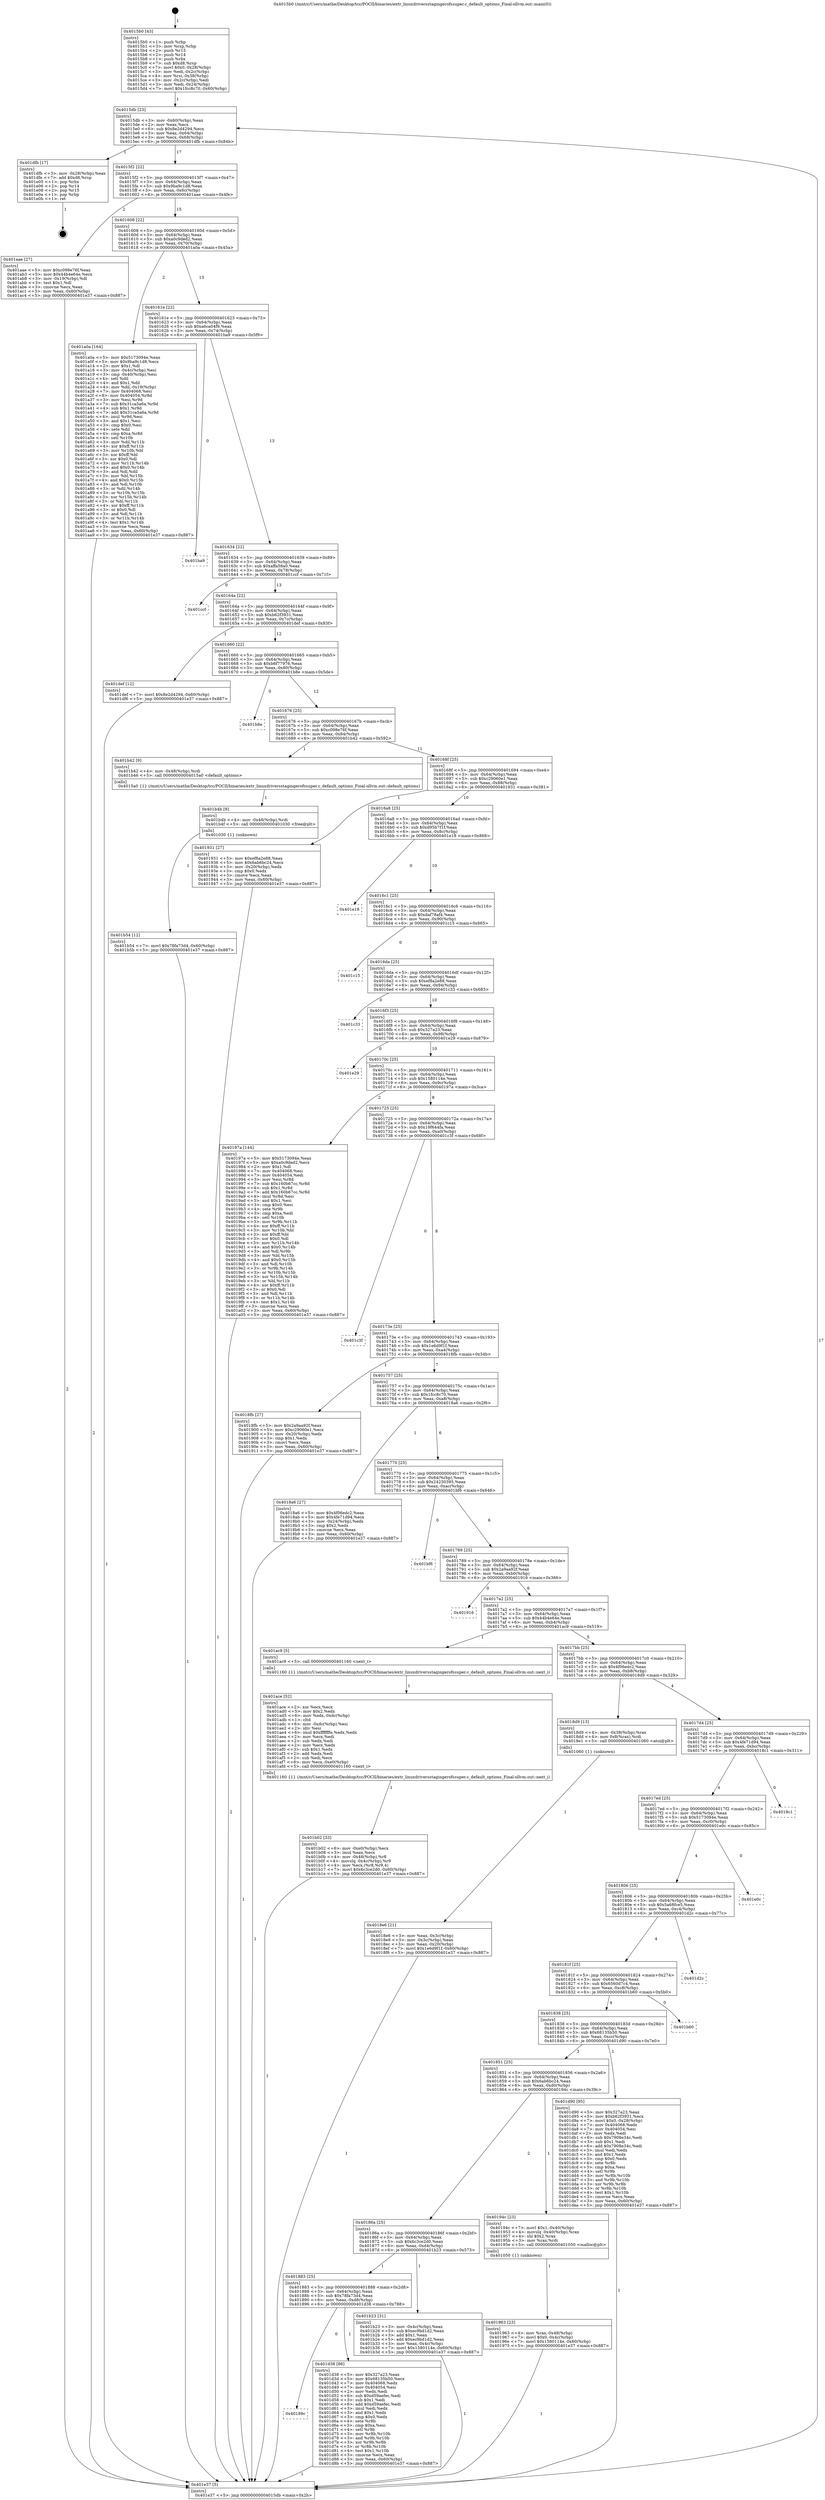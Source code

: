 digraph "0x4015b0" {
  label = "0x4015b0 (/mnt/c/Users/mathe/Desktop/tcc/POCII/binaries/extr_linuxdriversstagingerofssuper.c_default_options_Final-ollvm.out::main(0))"
  labelloc = "t"
  node[shape=record]

  Entry [label="",width=0.3,height=0.3,shape=circle,fillcolor=black,style=filled]
  "0x4015db" [label="{
     0x4015db [23]\l
     | [instrs]\l
     &nbsp;&nbsp;0x4015db \<+3\>: mov -0x60(%rbp),%eax\l
     &nbsp;&nbsp;0x4015de \<+2\>: mov %eax,%ecx\l
     &nbsp;&nbsp;0x4015e0 \<+6\>: sub $0x8e2d4294,%ecx\l
     &nbsp;&nbsp;0x4015e6 \<+3\>: mov %eax,-0x64(%rbp)\l
     &nbsp;&nbsp;0x4015e9 \<+3\>: mov %ecx,-0x68(%rbp)\l
     &nbsp;&nbsp;0x4015ec \<+6\>: je 0000000000401dfb \<main+0x84b\>\l
  }"]
  "0x401dfb" [label="{
     0x401dfb [17]\l
     | [instrs]\l
     &nbsp;&nbsp;0x401dfb \<+3\>: mov -0x28(%rbp),%eax\l
     &nbsp;&nbsp;0x401dfe \<+7\>: add $0xd8,%rsp\l
     &nbsp;&nbsp;0x401e05 \<+1\>: pop %rbx\l
     &nbsp;&nbsp;0x401e06 \<+2\>: pop %r14\l
     &nbsp;&nbsp;0x401e08 \<+2\>: pop %r15\l
     &nbsp;&nbsp;0x401e0a \<+1\>: pop %rbp\l
     &nbsp;&nbsp;0x401e0b \<+1\>: ret\l
  }"]
  "0x4015f2" [label="{
     0x4015f2 [22]\l
     | [instrs]\l
     &nbsp;&nbsp;0x4015f2 \<+5\>: jmp 00000000004015f7 \<main+0x47\>\l
     &nbsp;&nbsp;0x4015f7 \<+3\>: mov -0x64(%rbp),%eax\l
     &nbsp;&nbsp;0x4015fa \<+5\>: sub $0x9ba9c1d8,%eax\l
     &nbsp;&nbsp;0x4015ff \<+3\>: mov %eax,-0x6c(%rbp)\l
     &nbsp;&nbsp;0x401602 \<+6\>: je 0000000000401aae \<main+0x4fe\>\l
  }"]
  Exit [label="",width=0.3,height=0.3,shape=circle,fillcolor=black,style=filled,peripheries=2]
  "0x401aae" [label="{
     0x401aae [27]\l
     | [instrs]\l
     &nbsp;&nbsp;0x401aae \<+5\>: mov $0xc098e76f,%eax\l
     &nbsp;&nbsp;0x401ab3 \<+5\>: mov $0x44b4e64e,%ecx\l
     &nbsp;&nbsp;0x401ab8 \<+3\>: mov -0x19(%rbp),%dl\l
     &nbsp;&nbsp;0x401abb \<+3\>: test $0x1,%dl\l
     &nbsp;&nbsp;0x401abe \<+3\>: cmovne %ecx,%eax\l
     &nbsp;&nbsp;0x401ac1 \<+3\>: mov %eax,-0x60(%rbp)\l
     &nbsp;&nbsp;0x401ac4 \<+5\>: jmp 0000000000401e37 \<main+0x887\>\l
  }"]
  "0x401608" [label="{
     0x401608 [22]\l
     | [instrs]\l
     &nbsp;&nbsp;0x401608 \<+5\>: jmp 000000000040160d \<main+0x5d\>\l
     &nbsp;&nbsp;0x40160d \<+3\>: mov -0x64(%rbp),%eax\l
     &nbsp;&nbsp;0x401610 \<+5\>: sub $0xa0c9ded2,%eax\l
     &nbsp;&nbsp;0x401615 \<+3\>: mov %eax,-0x70(%rbp)\l
     &nbsp;&nbsp;0x401618 \<+6\>: je 0000000000401a0a \<main+0x45a\>\l
  }"]
  "0x40189c" [label="{
     0x40189c\l
  }", style=dashed]
  "0x401a0a" [label="{
     0x401a0a [164]\l
     | [instrs]\l
     &nbsp;&nbsp;0x401a0a \<+5\>: mov $0x5173094e,%eax\l
     &nbsp;&nbsp;0x401a0f \<+5\>: mov $0x9ba9c1d8,%ecx\l
     &nbsp;&nbsp;0x401a14 \<+2\>: mov $0x1,%dl\l
     &nbsp;&nbsp;0x401a16 \<+3\>: mov -0x4c(%rbp),%esi\l
     &nbsp;&nbsp;0x401a19 \<+3\>: cmp -0x40(%rbp),%esi\l
     &nbsp;&nbsp;0x401a1c \<+4\>: setl %dil\l
     &nbsp;&nbsp;0x401a20 \<+4\>: and $0x1,%dil\l
     &nbsp;&nbsp;0x401a24 \<+4\>: mov %dil,-0x19(%rbp)\l
     &nbsp;&nbsp;0x401a28 \<+7\>: mov 0x404068,%esi\l
     &nbsp;&nbsp;0x401a2f \<+8\>: mov 0x404054,%r8d\l
     &nbsp;&nbsp;0x401a37 \<+3\>: mov %esi,%r9d\l
     &nbsp;&nbsp;0x401a3a \<+7\>: sub $0x31ca5a6a,%r9d\l
     &nbsp;&nbsp;0x401a41 \<+4\>: sub $0x1,%r9d\l
     &nbsp;&nbsp;0x401a45 \<+7\>: add $0x31ca5a6a,%r9d\l
     &nbsp;&nbsp;0x401a4c \<+4\>: imul %r9d,%esi\l
     &nbsp;&nbsp;0x401a50 \<+3\>: and $0x1,%esi\l
     &nbsp;&nbsp;0x401a53 \<+3\>: cmp $0x0,%esi\l
     &nbsp;&nbsp;0x401a56 \<+4\>: sete %dil\l
     &nbsp;&nbsp;0x401a5a \<+4\>: cmp $0xa,%r8d\l
     &nbsp;&nbsp;0x401a5e \<+4\>: setl %r10b\l
     &nbsp;&nbsp;0x401a62 \<+3\>: mov %dil,%r11b\l
     &nbsp;&nbsp;0x401a65 \<+4\>: xor $0xff,%r11b\l
     &nbsp;&nbsp;0x401a69 \<+3\>: mov %r10b,%bl\l
     &nbsp;&nbsp;0x401a6c \<+3\>: xor $0xff,%bl\l
     &nbsp;&nbsp;0x401a6f \<+3\>: xor $0x0,%dl\l
     &nbsp;&nbsp;0x401a72 \<+3\>: mov %r11b,%r14b\l
     &nbsp;&nbsp;0x401a75 \<+4\>: and $0x0,%r14b\l
     &nbsp;&nbsp;0x401a79 \<+3\>: and %dl,%dil\l
     &nbsp;&nbsp;0x401a7c \<+3\>: mov %bl,%r15b\l
     &nbsp;&nbsp;0x401a7f \<+4\>: and $0x0,%r15b\l
     &nbsp;&nbsp;0x401a83 \<+3\>: and %dl,%r10b\l
     &nbsp;&nbsp;0x401a86 \<+3\>: or %dil,%r14b\l
     &nbsp;&nbsp;0x401a89 \<+3\>: or %r10b,%r15b\l
     &nbsp;&nbsp;0x401a8c \<+3\>: xor %r15b,%r14b\l
     &nbsp;&nbsp;0x401a8f \<+3\>: or %bl,%r11b\l
     &nbsp;&nbsp;0x401a92 \<+4\>: xor $0xff,%r11b\l
     &nbsp;&nbsp;0x401a96 \<+3\>: or $0x0,%dl\l
     &nbsp;&nbsp;0x401a99 \<+3\>: and %dl,%r11b\l
     &nbsp;&nbsp;0x401a9c \<+3\>: or %r11b,%r14b\l
     &nbsp;&nbsp;0x401a9f \<+4\>: test $0x1,%r14b\l
     &nbsp;&nbsp;0x401aa3 \<+3\>: cmovne %ecx,%eax\l
     &nbsp;&nbsp;0x401aa6 \<+3\>: mov %eax,-0x60(%rbp)\l
     &nbsp;&nbsp;0x401aa9 \<+5\>: jmp 0000000000401e37 \<main+0x887\>\l
  }"]
  "0x40161e" [label="{
     0x40161e [22]\l
     | [instrs]\l
     &nbsp;&nbsp;0x40161e \<+5\>: jmp 0000000000401623 \<main+0x73\>\l
     &nbsp;&nbsp;0x401623 \<+3\>: mov -0x64(%rbp),%eax\l
     &nbsp;&nbsp;0x401626 \<+5\>: sub $0xa6ca04f9,%eax\l
     &nbsp;&nbsp;0x40162b \<+3\>: mov %eax,-0x74(%rbp)\l
     &nbsp;&nbsp;0x40162e \<+6\>: je 0000000000401ba9 \<main+0x5f9\>\l
  }"]
  "0x401d38" [label="{
     0x401d38 [88]\l
     | [instrs]\l
     &nbsp;&nbsp;0x401d38 \<+5\>: mov $0x327a23,%eax\l
     &nbsp;&nbsp;0x401d3d \<+5\>: mov $0x68135b50,%ecx\l
     &nbsp;&nbsp;0x401d42 \<+7\>: mov 0x404068,%edx\l
     &nbsp;&nbsp;0x401d49 \<+7\>: mov 0x404054,%esi\l
     &nbsp;&nbsp;0x401d50 \<+2\>: mov %edx,%edi\l
     &nbsp;&nbsp;0x401d52 \<+6\>: sub $0xd59aefec,%edi\l
     &nbsp;&nbsp;0x401d58 \<+3\>: sub $0x1,%edi\l
     &nbsp;&nbsp;0x401d5b \<+6\>: add $0xd59aefec,%edi\l
     &nbsp;&nbsp;0x401d61 \<+3\>: imul %edi,%edx\l
     &nbsp;&nbsp;0x401d64 \<+3\>: and $0x1,%edx\l
     &nbsp;&nbsp;0x401d67 \<+3\>: cmp $0x0,%edx\l
     &nbsp;&nbsp;0x401d6a \<+4\>: sete %r8b\l
     &nbsp;&nbsp;0x401d6e \<+3\>: cmp $0xa,%esi\l
     &nbsp;&nbsp;0x401d71 \<+4\>: setl %r9b\l
     &nbsp;&nbsp;0x401d75 \<+3\>: mov %r8b,%r10b\l
     &nbsp;&nbsp;0x401d78 \<+3\>: and %r9b,%r10b\l
     &nbsp;&nbsp;0x401d7b \<+3\>: xor %r9b,%r8b\l
     &nbsp;&nbsp;0x401d7e \<+3\>: or %r8b,%r10b\l
     &nbsp;&nbsp;0x401d81 \<+4\>: test $0x1,%r10b\l
     &nbsp;&nbsp;0x401d85 \<+3\>: cmovne %ecx,%eax\l
     &nbsp;&nbsp;0x401d88 \<+3\>: mov %eax,-0x60(%rbp)\l
     &nbsp;&nbsp;0x401d8b \<+5\>: jmp 0000000000401e37 \<main+0x887\>\l
  }"]
  "0x401ba9" [label="{
     0x401ba9\l
  }", style=dashed]
  "0x401634" [label="{
     0x401634 [22]\l
     | [instrs]\l
     &nbsp;&nbsp;0x401634 \<+5\>: jmp 0000000000401639 \<main+0x89\>\l
     &nbsp;&nbsp;0x401639 \<+3\>: mov -0x64(%rbp),%eax\l
     &nbsp;&nbsp;0x40163c \<+5\>: sub $0xaffa58a0,%eax\l
     &nbsp;&nbsp;0x401641 \<+3\>: mov %eax,-0x78(%rbp)\l
     &nbsp;&nbsp;0x401644 \<+6\>: je 0000000000401ccf \<main+0x71f\>\l
  }"]
  "0x401b54" [label="{
     0x401b54 [12]\l
     | [instrs]\l
     &nbsp;&nbsp;0x401b54 \<+7\>: movl $0x78fa73d4,-0x60(%rbp)\l
     &nbsp;&nbsp;0x401b5b \<+5\>: jmp 0000000000401e37 \<main+0x887\>\l
  }"]
  "0x401ccf" [label="{
     0x401ccf\l
  }", style=dashed]
  "0x40164a" [label="{
     0x40164a [22]\l
     | [instrs]\l
     &nbsp;&nbsp;0x40164a \<+5\>: jmp 000000000040164f \<main+0x9f\>\l
     &nbsp;&nbsp;0x40164f \<+3\>: mov -0x64(%rbp),%eax\l
     &nbsp;&nbsp;0x401652 \<+5\>: sub $0xb62f3931,%eax\l
     &nbsp;&nbsp;0x401657 \<+3\>: mov %eax,-0x7c(%rbp)\l
     &nbsp;&nbsp;0x40165a \<+6\>: je 0000000000401def \<main+0x83f\>\l
  }"]
  "0x401b4b" [label="{
     0x401b4b [9]\l
     | [instrs]\l
     &nbsp;&nbsp;0x401b4b \<+4\>: mov -0x48(%rbp),%rdi\l
     &nbsp;&nbsp;0x401b4f \<+5\>: call 0000000000401030 \<free@plt\>\l
     | [calls]\l
     &nbsp;&nbsp;0x401030 \{1\} (unknown)\l
  }"]
  "0x401def" [label="{
     0x401def [12]\l
     | [instrs]\l
     &nbsp;&nbsp;0x401def \<+7\>: movl $0x8e2d4294,-0x60(%rbp)\l
     &nbsp;&nbsp;0x401df6 \<+5\>: jmp 0000000000401e37 \<main+0x887\>\l
  }"]
  "0x401660" [label="{
     0x401660 [22]\l
     | [instrs]\l
     &nbsp;&nbsp;0x401660 \<+5\>: jmp 0000000000401665 \<main+0xb5\>\l
     &nbsp;&nbsp;0x401665 \<+3\>: mov -0x64(%rbp),%eax\l
     &nbsp;&nbsp;0x401668 \<+5\>: sub $0xb6f77976,%eax\l
     &nbsp;&nbsp;0x40166d \<+3\>: mov %eax,-0x80(%rbp)\l
     &nbsp;&nbsp;0x401670 \<+6\>: je 0000000000401b8e \<main+0x5de\>\l
  }"]
  "0x401883" [label="{
     0x401883 [25]\l
     | [instrs]\l
     &nbsp;&nbsp;0x401883 \<+5\>: jmp 0000000000401888 \<main+0x2d8\>\l
     &nbsp;&nbsp;0x401888 \<+3\>: mov -0x64(%rbp),%eax\l
     &nbsp;&nbsp;0x40188b \<+5\>: sub $0x78fa73d4,%eax\l
     &nbsp;&nbsp;0x401890 \<+6\>: mov %eax,-0xd8(%rbp)\l
     &nbsp;&nbsp;0x401896 \<+6\>: je 0000000000401d38 \<main+0x788\>\l
  }"]
  "0x401b8e" [label="{
     0x401b8e\l
  }", style=dashed]
  "0x401676" [label="{
     0x401676 [25]\l
     | [instrs]\l
     &nbsp;&nbsp;0x401676 \<+5\>: jmp 000000000040167b \<main+0xcb\>\l
     &nbsp;&nbsp;0x40167b \<+3\>: mov -0x64(%rbp),%eax\l
     &nbsp;&nbsp;0x40167e \<+5\>: sub $0xc098e76f,%eax\l
     &nbsp;&nbsp;0x401683 \<+6\>: mov %eax,-0x84(%rbp)\l
     &nbsp;&nbsp;0x401689 \<+6\>: je 0000000000401b42 \<main+0x592\>\l
  }"]
  "0x401b23" [label="{
     0x401b23 [31]\l
     | [instrs]\l
     &nbsp;&nbsp;0x401b23 \<+3\>: mov -0x4c(%rbp),%eax\l
     &nbsp;&nbsp;0x401b26 \<+5\>: sub $0xec9bd1d2,%eax\l
     &nbsp;&nbsp;0x401b2b \<+3\>: add $0x1,%eax\l
     &nbsp;&nbsp;0x401b2e \<+5\>: add $0xec9bd1d2,%eax\l
     &nbsp;&nbsp;0x401b33 \<+3\>: mov %eax,-0x4c(%rbp)\l
     &nbsp;&nbsp;0x401b36 \<+7\>: movl $0x1580114e,-0x60(%rbp)\l
     &nbsp;&nbsp;0x401b3d \<+5\>: jmp 0000000000401e37 \<main+0x887\>\l
  }"]
  "0x401b42" [label="{
     0x401b42 [9]\l
     | [instrs]\l
     &nbsp;&nbsp;0x401b42 \<+4\>: mov -0x48(%rbp),%rdi\l
     &nbsp;&nbsp;0x401b46 \<+5\>: call 00000000004015a0 \<default_options\>\l
     | [calls]\l
     &nbsp;&nbsp;0x4015a0 \{1\} (/mnt/c/Users/mathe/Desktop/tcc/POCII/binaries/extr_linuxdriversstagingerofssuper.c_default_options_Final-ollvm.out::default_options)\l
  }"]
  "0x40168f" [label="{
     0x40168f [25]\l
     | [instrs]\l
     &nbsp;&nbsp;0x40168f \<+5\>: jmp 0000000000401694 \<main+0xe4\>\l
     &nbsp;&nbsp;0x401694 \<+3\>: mov -0x64(%rbp),%eax\l
     &nbsp;&nbsp;0x401697 \<+5\>: sub $0xc29060e1,%eax\l
     &nbsp;&nbsp;0x40169c \<+6\>: mov %eax,-0x88(%rbp)\l
     &nbsp;&nbsp;0x4016a2 \<+6\>: je 0000000000401931 \<main+0x381\>\l
  }"]
  "0x401b02" [label="{
     0x401b02 [33]\l
     | [instrs]\l
     &nbsp;&nbsp;0x401b02 \<+6\>: mov -0xe0(%rbp),%ecx\l
     &nbsp;&nbsp;0x401b08 \<+3\>: imul %eax,%ecx\l
     &nbsp;&nbsp;0x401b0b \<+4\>: mov -0x48(%rbp),%r8\l
     &nbsp;&nbsp;0x401b0f \<+4\>: movslq -0x4c(%rbp),%r9\l
     &nbsp;&nbsp;0x401b13 \<+4\>: mov %ecx,(%r8,%r9,4)\l
     &nbsp;&nbsp;0x401b17 \<+7\>: movl $0x6c3ce2d0,-0x60(%rbp)\l
     &nbsp;&nbsp;0x401b1e \<+5\>: jmp 0000000000401e37 \<main+0x887\>\l
  }"]
  "0x401931" [label="{
     0x401931 [27]\l
     | [instrs]\l
     &nbsp;&nbsp;0x401931 \<+5\>: mov $0xef8a2e88,%eax\l
     &nbsp;&nbsp;0x401936 \<+5\>: mov $0x6ab6bc24,%ecx\l
     &nbsp;&nbsp;0x40193b \<+3\>: mov -0x20(%rbp),%edx\l
     &nbsp;&nbsp;0x40193e \<+3\>: cmp $0x0,%edx\l
     &nbsp;&nbsp;0x401941 \<+3\>: cmove %ecx,%eax\l
     &nbsp;&nbsp;0x401944 \<+3\>: mov %eax,-0x60(%rbp)\l
     &nbsp;&nbsp;0x401947 \<+5\>: jmp 0000000000401e37 \<main+0x887\>\l
  }"]
  "0x4016a8" [label="{
     0x4016a8 [25]\l
     | [instrs]\l
     &nbsp;&nbsp;0x4016a8 \<+5\>: jmp 00000000004016ad \<main+0xfd\>\l
     &nbsp;&nbsp;0x4016ad \<+3\>: mov -0x64(%rbp),%eax\l
     &nbsp;&nbsp;0x4016b0 \<+5\>: sub $0xd95b7f1f,%eax\l
     &nbsp;&nbsp;0x4016b5 \<+6\>: mov %eax,-0x8c(%rbp)\l
     &nbsp;&nbsp;0x4016bb \<+6\>: je 0000000000401e18 \<main+0x868\>\l
  }"]
  "0x401ace" [label="{
     0x401ace [52]\l
     | [instrs]\l
     &nbsp;&nbsp;0x401ace \<+2\>: xor %ecx,%ecx\l
     &nbsp;&nbsp;0x401ad0 \<+5\>: mov $0x2,%edx\l
     &nbsp;&nbsp;0x401ad5 \<+6\>: mov %edx,-0xdc(%rbp)\l
     &nbsp;&nbsp;0x401adb \<+1\>: cltd\l
     &nbsp;&nbsp;0x401adc \<+6\>: mov -0xdc(%rbp),%esi\l
     &nbsp;&nbsp;0x401ae2 \<+2\>: idiv %esi\l
     &nbsp;&nbsp;0x401ae4 \<+6\>: imul $0xfffffffe,%edx,%edx\l
     &nbsp;&nbsp;0x401aea \<+2\>: mov %ecx,%edi\l
     &nbsp;&nbsp;0x401aec \<+2\>: sub %edx,%edi\l
     &nbsp;&nbsp;0x401aee \<+2\>: mov %ecx,%edx\l
     &nbsp;&nbsp;0x401af0 \<+3\>: sub $0x1,%edx\l
     &nbsp;&nbsp;0x401af3 \<+2\>: add %edx,%edi\l
     &nbsp;&nbsp;0x401af5 \<+2\>: sub %edi,%ecx\l
     &nbsp;&nbsp;0x401af7 \<+6\>: mov %ecx,-0xe0(%rbp)\l
     &nbsp;&nbsp;0x401afd \<+5\>: call 0000000000401160 \<next_i\>\l
     | [calls]\l
     &nbsp;&nbsp;0x401160 \{1\} (/mnt/c/Users/mathe/Desktop/tcc/POCII/binaries/extr_linuxdriversstagingerofssuper.c_default_options_Final-ollvm.out::next_i)\l
  }"]
  "0x401e18" [label="{
     0x401e18\l
  }", style=dashed]
  "0x4016c1" [label="{
     0x4016c1 [25]\l
     | [instrs]\l
     &nbsp;&nbsp;0x4016c1 \<+5\>: jmp 00000000004016c6 \<main+0x116\>\l
     &nbsp;&nbsp;0x4016c6 \<+3\>: mov -0x64(%rbp),%eax\l
     &nbsp;&nbsp;0x4016c9 \<+5\>: sub $0xdaf78af4,%eax\l
     &nbsp;&nbsp;0x4016ce \<+6\>: mov %eax,-0x90(%rbp)\l
     &nbsp;&nbsp;0x4016d4 \<+6\>: je 0000000000401c15 \<main+0x665\>\l
  }"]
  "0x401963" [label="{
     0x401963 [23]\l
     | [instrs]\l
     &nbsp;&nbsp;0x401963 \<+4\>: mov %rax,-0x48(%rbp)\l
     &nbsp;&nbsp;0x401967 \<+7\>: movl $0x0,-0x4c(%rbp)\l
     &nbsp;&nbsp;0x40196e \<+7\>: movl $0x1580114e,-0x60(%rbp)\l
     &nbsp;&nbsp;0x401975 \<+5\>: jmp 0000000000401e37 \<main+0x887\>\l
  }"]
  "0x401c15" [label="{
     0x401c15\l
  }", style=dashed]
  "0x4016da" [label="{
     0x4016da [25]\l
     | [instrs]\l
     &nbsp;&nbsp;0x4016da \<+5\>: jmp 00000000004016df \<main+0x12f\>\l
     &nbsp;&nbsp;0x4016df \<+3\>: mov -0x64(%rbp),%eax\l
     &nbsp;&nbsp;0x4016e2 \<+5\>: sub $0xef8a2e88,%eax\l
     &nbsp;&nbsp;0x4016e7 \<+6\>: mov %eax,-0x94(%rbp)\l
     &nbsp;&nbsp;0x4016ed \<+6\>: je 0000000000401c33 \<main+0x683\>\l
  }"]
  "0x40186a" [label="{
     0x40186a [25]\l
     | [instrs]\l
     &nbsp;&nbsp;0x40186a \<+5\>: jmp 000000000040186f \<main+0x2bf\>\l
     &nbsp;&nbsp;0x40186f \<+3\>: mov -0x64(%rbp),%eax\l
     &nbsp;&nbsp;0x401872 \<+5\>: sub $0x6c3ce2d0,%eax\l
     &nbsp;&nbsp;0x401877 \<+6\>: mov %eax,-0xd4(%rbp)\l
     &nbsp;&nbsp;0x40187d \<+6\>: je 0000000000401b23 \<main+0x573\>\l
  }"]
  "0x401c33" [label="{
     0x401c33\l
  }", style=dashed]
  "0x4016f3" [label="{
     0x4016f3 [25]\l
     | [instrs]\l
     &nbsp;&nbsp;0x4016f3 \<+5\>: jmp 00000000004016f8 \<main+0x148\>\l
     &nbsp;&nbsp;0x4016f8 \<+3\>: mov -0x64(%rbp),%eax\l
     &nbsp;&nbsp;0x4016fb \<+5\>: sub $0x327a23,%eax\l
     &nbsp;&nbsp;0x401700 \<+6\>: mov %eax,-0x98(%rbp)\l
     &nbsp;&nbsp;0x401706 \<+6\>: je 0000000000401e29 \<main+0x879\>\l
  }"]
  "0x40194c" [label="{
     0x40194c [23]\l
     | [instrs]\l
     &nbsp;&nbsp;0x40194c \<+7\>: movl $0x1,-0x40(%rbp)\l
     &nbsp;&nbsp;0x401953 \<+4\>: movslq -0x40(%rbp),%rax\l
     &nbsp;&nbsp;0x401957 \<+4\>: shl $0x2,%rax\l
     &nbsp;&nbsp;0x40195b \<+3\>: mov %rax,%rdi\l
     &nbsp;&nbsp;0x40195e \<+5\>: call 0000000000401050 \<malloc@plt\>\l
     | [calls]\l
     &nbsp;&nbsp;0x401050 \{1\} (unknown)\l
  }"]
  "0x401e29" [label="{
     0x401e29\l
  }", style=dashed]
  "0x40170c" [label="{
     0x40170c [25]\l
     | [instrs]\l
     &nbsp;&nbsp;0x40170c \<+5\>: jmp 0000000000401711 \<main+0x161\>\l
     &nbsp;&nbsp;0x401711 \<+3\>: mov -0x64(%rbp),%eax\l
     &nbsp;&nbsp;0x401714 \<+5\>: sub $0x1580114e,%eax\l
     &nbsp;&nbsp;0x401719 \<+6\>: mov %eax,-0x9c(%rbp)\l
     &nbsp;&nbsp;0x40171f \<+6\>: je 000000000040197a \<main+0x3ca\>\l
  }"]
  "0x401851" [label="{
     0x401851 [25]\l
     | [instrs]\l
     &nbsp;&nbsp;0x401851 \<+5\>: jmp 0000000000401856 \<main+0x2a6\>\l
     &nbsp;&nbsp;0x401856 \<+3\>: mov -0x64(%rbp),%eax\l
     &nbsp;&nbsp;0x401859 \<+5\>: sub $0x6ab6bc24,%eax\l
     &nbsp;&nbsp;0x40185e \<+6\>: mov %eax,-0xd0(%rbp)\l
     &nbsp;&nbsp;0x401864 \<+6\>: je 000000000040194c \<main+0x39c\>\l
  }"]
  "0x40197a" [label="{
     0x40197a [144]\l
     | [instrs]\l
     &nbsp;&nbsp;0x40197a \<+5\>: mov $0x5173094e,%eax\l
     &nbsp;&nbsp;0x40197f \<+5\>: mov $0xa0c9ded2,%ecx\l
     &nbsp;&nbsp;0x401984 \<+2\>: mov $0x1,%dl\l
     &nbsp;&nbsp;0x401986 \<+7\>: mov 0x404068,%esi\l
     &nbsp;&nbsp;0x40198d \<+7\>: mov 0x404054,%edi\l
     &nbsp;&nbsp;0x401994 \<+3\>: mov %esi,%r8d\l
     &nbsp;&nbsp;0x401997 \<+7\>: sub $0x160b67cc,%r8d\l
     &nbsp;&nbsp;0x40199e \<+4\>: sub $0x1,%r8d\l
     &nbsp;&nbsp;0x4019a2 \<+7\>: add $0x160b67cc,%r8d\l
     &nbsp;&nbsp;0x4019a9 \<+4\>: imul %r8d,%esi\l
     &nbsp;&nbsp;0x4019ad \<+3\>: and $0x1,%esi\l
     &nbsp;&nbsp;0x4019b0 \<+3\>: cmp $0x0,%esi\l
     &nbsp;&nbsp;0x4019b3 \<+4\>: sete %r9b\l
     &nbsp;&nbsp;0x4019b7 \<+3\>: cmp $0xa,%edi\l
     &nbsp;&nbsp;0x4019ba \<+4\>: setl %r10b\l
     &nbsp;&nbsp;0x4019be \<+3\>: mov %r9b,%r11b\l
     &nbsp;&nbsp;0x4019c1 \<+4\>: xor $0xff,%r11b\l
     &nbsp;&nbsp;0x4019c5 \<+3\>: mov %r10b,%bl\l
     &nbsp;&nbsp;0x4019c8 \<+3\>: xor $0xff,%bl\l
     &nbsp;&nbsp;0x4019cb \<+3\>: xor $0x0,%dl\l
     &nbsp;&nbsp;0x4019ce \<+3\>: mov %r11b,%r14b\l
     &nbsp;&nbsp;0x4019d1 \<+4\>: and $0x0,%r14b\l
     &nbsp;&nbsp;0x4019d5 \<+3\>: and %dl,%r9b\l
     &nbsp;&nbsp;0x4019d8 \<+3\>: mov %bl,%r15b\l
     &nbsp;&nbsp;0x4019db \<+4\>: and $0x0,%r15b\l
     &nbsp;&nbsp;0x4019df \<+3\>: and %dl,%r10b\l
     &nbsp;&nbsp;0x4019e2 \<+3\>: or %r9b,%r14b\l
     &nbsp;&nbsp;0x4019e5 \<+3\>: or %r10b,%r15b\l
     &nbsp;&nbsp;0x4019e8 \<+3\>: xor %r15b,%r14b\l
     &nbsp;&nbsp;0x4019eb \<+3\>: or %bl,%r11b\l
     &nbsp;&nbsp;0x4019ee \<+4\>: xor $0xff,%r11b\l
     &nbsp;&nbsp;0x4019f2 \<+3\>: or $0x0,%dl\l
     &nbsp;&nbsp;0x4019f5 \<+3\>: and %dl,%r11b\l
     &nbsp;&nbsp;0x4019f8 \<+3\>: or %r11b,%r14b\l
     &nbsp;&nbsp;0x4019fb \<+4\>: test $0x1,%r14b\l
     &nbsp;&nbsp;0x4019ff \<+3\>: cmovne %ecx,%eax\l
     &nbsp;&nbsp;0x401a02 \<+3\>: mov %eax,-0x60(%rbp)\l
     &nbsp;&nbsp;0x401a05 \<+5\>: jmp 0000000000401e37 \<main+0x887\>\l
  }"]
  "0x401725" [label="{
     0x401725 [25]\l
     | [instrs]\l
     &nbsp;&nbsp;0x401725 \<+5\>: jmp 000000000040172a \<main+0x17a\>\l
     &nbsp;&nbsp;0x40172a \<+3\>: mov -0x64(%rbp),%eax\l
     &nbsp;&nbsp;0x40172d \<+5\>: sub $0x19f644fa,%eax\l
     &nbsp;&nbsp;0x401732 \<+6\>: mov %eax,-0xa0(%rbp)\l
     &nbsp;&nbsp;0x401738 \<+6\>: je 0000000000401c3f \<main+0x68f\>\l
  }"]
  "0x401d90" [label="{
     0x401d90 [95]\l
     | [instrs]\l
     &nbsp;&nbsp;0x401d90 \<+5\>: mov $0x327a23,%eax\l
     &nbsp;&nbsp;0x401d95 \<+5\>: mov $0xb62f3931,%ecx\l
     &nbsp;&nbsp;0x401d9a \<+7\>: movl $0x0,-0x28(%rbp)\l
     &nbsp;&nbsp;0x401da1 \<+7\>: mov 0x404068,%edx\l
     &nbsp;&nbsp;0x401da8 \<+7\>: mov 0x404054,%esi\l
     &nbsp;&nbsp;0x401daf \<+2\>: mov %edx,%edi\l
     &nbsp;&nbsp;0x401db1 \<+6\>: sub $0x7908e34c,%edi\l
     &nbsp;&nbsp;0x401db7 \<+3\>: sub $0x1,%edi\l
     &nbsp;&nbsp;0x401dba \<+6\>: add $0x7908e34c,%edi\l
     &nbsp;&nbsp;0x401dc0 \<+3\>: imul %edi,%edx\l
     &nbsp;&nbsp;0x401dc3 \<+3\>: and $0x1,%edx\l
     &nbsp;&nbsp;0x401dc6 \<+3\>: cmp $0x0,%edx\l
     &nbsp;&nbsp;0x401dc9 \<+4\>: sete %r8b\l
     &nbsp;&nbsp;0x401dcd \<+3\>: cmp $0xa,%esi\l
     &nbsp;&nbsp;0x401dd0 \<+4\>: setl %r9b\l
     &nbsp;&nbsp;0x401dd4 \<+3\>: mov %r8b,%r10b\l
     &nbsp;&nbsp;0x401dd7 \<+3\>: and %r9b,%r10b\l
     &nbsp;&nbsp;0x401dda \<+3\>: xor %r9b,%r8b\l
     &nbsp;&nbsp;0x401ddd \<+3\>: or %r8b,%r10b\l
     &nbsp;&nbsp;0x401de0 \<+4\>: test $0x1,%r10b\l
     &nbsp;&nbsp;0x401de4 \<+3\>: cmovne %ecx,%eax\l
     &nbsp;&nbsp;0x401de7 \<+3\>: mov %eax,-0x60(%rbp)\l
     &nbsp;&nbsp;0x401dea \<+5\>: jmp 0000000000401e37 \<main+0x887\>\l
  }"]
  "0x401c3f" [label="{
     0x401c3f\l
  }", style=dashed]
  "0x40173e" [label="{
     0x40173e [25]\l
     | [instrs]\l
     &nbsp;&nbsp;0x40173e \<+5\>: jmp 0000000000401743 \<main+0x193\>\l
     &nbsp;&nbsp;0x401743 \<+3\>: mov -0x64(%rbp),%eax\l
     &nbsp;&nbsp;0x401746 \<+5\>: sub $0x1e6d9f1f,%eax\l
     &nbsp;&nbsp;0x40174b \<+6\>: mov %eax,-0xa4(%rbp)\l
     &nbsp;&nbsp;0x401751 \<+6\>: je 00000000004018fb \<main+0x34b\>\l
  }"]
  "0x401838" [label="{
     0x401838 [25]\l
     | [instrs]\l
     &nbsp;&nbsp;0x401838 \<+5\>: jmp 000000000040183d \<main+0x28d\>\l
     &nbsp;&nbsp;0x40183d \<+3\>: mov -0x64(%rbp),%eax\l
     &nbsp;&nbsp;0x401840 \<+5\>: sub $0x68135b50,%eax\l
     &nbsp;&nbsp;0x401845 \<+6\>: mov %eax,-0xcc(%rbp)\l
     &nbsp;&nbsp;0x40184b \<+6\>: je 0000000000401d90 \<main+0x7e0\>\l
  }"]
  "0x4018fb" [label="{
     0x4018fb [27]\l
     | [instrs]\l
     &nbsp;&nbsp;0x4018fb \<+5\>: mov $0x2a9aa92f,%eax\l
     &nbsp;&nbsp;0x401900 \<+5\>: mov $0xc29060e1,%ecx\l
     &nbsp;&nbsp;0x401905 \<+3\>: mov -0x20(%rbp),%edx\l
     &nbsp;&nbsp;0x401908 \<+3\>: cmp $0x1,%edx\l
     &nbsp;&nbsp;0x40190b \<+3\>: cmovl %ecx,%eax\l
     &nbsp;&nbsp;0x40190e \<+3\>: mov %eax,-0x60(%rbp)\l
     &nbsp;&nbsp;0x401911 \<+5\>: jmp 0000000000401e37 \<main+0x887\>\l
  }"]
  "0x401757" [label="{
     0x401757 [25]\l
     | [instrs]\l
     &nbsp;&nbsp;0x401757 \<+5\>: jmp 000000000040175c \<main+0x1ac\>\l
     &nbsp;&nbsp;0x40175c \<+3\>: mov -0x64(%rbp),%eax\l
     &nbsp;&nbsp;0x40175f \<+5\>: sub $0x1fcc8c70,%eax\l
     &nbsp;&nbsp;0x401764 \<+6\>: mov %eax,-0xa8(%rbp)\l
     &nbsp;&nbsp;0x40176a \<+6\>: je 00000000004018a6 \<main+0x2f6\>\l
  }"]
  "0x401b60" [label="{
     0x401b60\l
  }", style=dashed]
  "0x4018a6" [label="{
     0x4018a6 [27]\l
     | [instrs]\l
     &nbsp;&nbsp;0x4018a6 \<+5\>: mov $0x4f06edc2,%eax\l
     &nbsp;&nbsp;0x4018ab \<+5\>: mov $0x4fe71d94,%ecx\l
     &nbsp;&nbsp;0x4018b0 \<+3\>: mov -0x24(%rbp),%edx\l
     &nbsp;&nbsp;0x4018b3 \<+3\>: cmp $0x2,%edx\l
     &nbsp;&nbsp;0x4018b6 \<+3\>: cmovne %ecx,%eax\l
     &nbsp;&nbsp;0x4018b9 \<+3\>: mov %eax,-0x60(%rbp)\l
     &nbsp;&nbsp;0x4018bc \<+5\>: jmp 0000000000401e37 \<main+0x887\>\l
  }"]
  "0x401770" [label="{
     0x401770 [25]\l
     | [instrs]\l
     &nbsp;&nbsp;0x401770 \<+5\>: jmp 0000000000401775 \<main+0x1c5\>\l
     &nbsp;&nbsp;0x401775 \<+3\>: mov -0x64(%rbp),%eax\l
     &nbsp;&nbsp;0x401778 \<+5\>: sub $0x24230395,%eax\l
     &nbsp;&nbsp;0x40177d \<+6\>: mov %eax,-0xac(%rbp)\l
     &nbsp;&nbsp;0x401783 \<+6\>: je 0000000000401bf6 \<main+0x646\>\l
  }"]
  "0x401e37" [label="{
     0x401e37 [5]\l
     | [instrs]\l
     &nbsp;&nbsp;0x401e37 \<+5\>: jmp 00000000004015db \<main+0x2b\>\l
  }"]
  "0x4015b0" [label="{
     0x4015b0 [43]\l
     | [instrs]\l
     &nbsp;&nbsp;0x4015b0 \<+1\>: push %rbp\l
     &nbsp;&nbsp;0x4015b1 \<+3\>: mov %rsp,%rbp\l
     &nbsp;&nbsp;0x4015b4 \<+2\>: push %r15\l
     &nbsp;&nbsp;0x4015b6 \<+2\>: push %r14\l
     &nbsp;&nbsp;0x4015b8 \<+1\>: push %rbx\l
     &nbsp;&nbsp;0x4015b9 \<+7\>: sub $0xd8,%rsp\l
     &nbsp;&nbsp;0x4015c0 \<+7\>: movl $0x0,-0x28(%rbp)\l
     &nbsp;&nbsp;0x4015c7 \<+3\>: mov %edi,-0x2c(%rbp)\l
     &nbsp;&nbsp;0x4015ca \<+4\>: mov %rsi,-0x38(%rbp)\l
     &nbsp;&nbsp;0x4015ce \<+3\>: mov -0x2c(%rbp),%edi\l
     &nbsp;&nbsp;0x4015d1 \<+3\>: mov %edi,-0x24(%rbp)\l
     &nbsp;&nbsp;0x4015d4 \<+7\>: movl $0x1fcc8c70,-0x60(%rbp)\l
  }"]
  "0x40181f" [label="{
     0x40181f [25]\l
     | [instrs]\l
     &nbsp;&nbsp;0x40181f \<+5\>: jmp 0000000000401824 \<main+0x274\>\l
     &nbsp;&nbsp;0x401824 \<+3\>: mov -0x64(%rbp),%eax\l
     &nbsp;&nbsp;0x401827 \<+5\>: sub $0x6560d7c4,%eax\l
     &nbsp;&nbsp;0x40182c \<+6\>: mov %eax,-0xc8(%rbp)\l
     &nbsp;&nbsp;0x401832 \<+6\>: je 0000000000401b60 \<main+0x5b0\>\l
  }"]
  "0x401bf6" [label="{
     0x401bf6\l
  }", style=dashed]
  "0x401789" [label="{
     0x401789 [25]\l
     | [instrs]\l
     &nbsp;&nbsp;0x401789 \<+5\>: jmp 000000000040178e \<main+0x1de\>\l
     &nbsp;&nbsp;0x40178e \<+3\>: mov -0x64(%rbp),%eax\l
     &nbsp;&nbsp;0x401791 \<+5\>: sub $0x2a9aa92f,%eax\l
     &nbsp;&nbsp;0x401796 \<+6\>: mov %eax,-0xb0(%rbp)\l
     &nbsp;&nbsp;0x40179c \<+6\>: je 0000000000401916 \<main+0x366\>\l
  }"]
  "0x401d2c" [label="{
     0x401d2c\l
  }", style=dashed]
  "0x401916" [label="{
     0x401916\l
  }", style=dashed]
  "0x4017a2" [label="{
     0x4017a2 [25]\l
     | [instrs]\l
     &nbsp;&nbsp;0x4017a2 \<+5\>: jmp 00000000004017a7 \<main+0x1f7\>\l
     &nbsp;&nbsp;0x4017a7 \<+3\>: mov -0x64(%rbp),%eax\l
     &nbsp;&nbsp;0x4017aa \<+5\>: sub $0x44b4e64e,%eax\l
     &nbsp;&nbsp;0x4017af \<+6\>: mov %eax,-0xb4(%rbp)\l
     &nbsp;&nbsp;0x4017b5 \<+6\>: je 0000000000401ac9 \<main+0x519\>\l
  }"]
  "0x401806" [label="{
     0x401806 [25]\l
     | [instrs]\l
     &nbsp;&nbsp;0x401806 \<+5\>: jmp 000000000040180b \<main+0x25b\>\l
     &nbsp;&nbsp;0x40180b \<+3\>: mov -0x64(%rbp),%eax\l
     &nbsp;&nbsp;0x40180e \<+5\>: sub $0x5a68fce5,%eax\l
     &nbsp;&nbsp;0x401813 \<+6\>: mov %eax,-0xc4(%rbp)\l
     &nbsp;&nbsp;0x401819 \<+6\>: je 0000000000401d2c \<main+0x77c\>\l
  }"]
  "0x401ac9" [label="{
     0x401ac9 [5]\l
     | [instrs]\l
     &nbsp;&nbsp;0x401ac9 \<+5\>: call 0000000000401160 \<next_i\>\l
     | [calls]\l
     &nbsp;&nbsp;0x401160 \{1\} (/mnt/c/Users/mathe/Desktop/tcc/POCII/binaries/extr_linuxdriversstagingerofssuper.c_default_options_Final-ollvm.out::next_i)\l
  }"]
  "0x4017bb" [label="{
     0x4017bb [25]\l
     | [instrs]\l
     &nbsp;&nbsp;0x4017bb \<+5\>: jmp 00000000004017c0 \<main+0x210\>\l
     &nbsp;&nbsp;0x4017c0 \<+3\>: mov -0x64(%rbp),%eax\l
     &nbsp;&nbsp;0x4017c3 \<+5\>: sub $0x4f06edc2,%eax\l
     &nbsp;&nbsp;0x4017c8 \<+6\>: mov %eax,-0xb8(%rbp)\l
     &nbsp;&nbsp;0x4017ce \<+6\>: je 00000000004018d9 \<main+0x329\>\l
  }"]
  "0x401e0c" [label="{
     0x401e0c\l
  }", style=dashed]
  "0x4018d9" [label="{
     0x4018d9 [13]\l
     | [instrs]\l
     &nbsp;&nbsp;0x4018d9 \<+4\>: mov -0x38(%rbp),%rax\l
     &nbsp;&nbsp;0x4018dd \<+4\>: mov 0x8(%rax),%rdi\l
     &nbsp;&nbsp;0x4018e1 \<+5\>: call 0000000000401060 \<atoi@plt\>\l
     | [calls]\l
     &nbsp;&nbsp;0x401060 \{1\} (unknown)\l
  }"]
  "0x4017d4" [label="{
     0x4017d4 [25]\l
     | [instrs]\l
     &nbsp;&nbsp;0x4017d4 \<+5\>: jmp 00000000004017d9 \<main+0x229\>\l
     &nbsp;&nbsp;0x4017d9 \<+3\>: mov -0x64(%rbp),%eax\l
     &nbsp;&nbsp;0x4017dc \<+5\>: sub $0x4fe71d94,%eax\l
     &nbsp;&nbsp;0x4017e1 \<+6\>: mov %eax,-0xbc(%rbp)\l
     &nbsp;&nbsp;0x4017e7 \<+6\>: je 00000000004018c1 \<main+0x311\>\l
  }"]
  "0x4018e6" [label="{
     0x4018e6 [21]\l
     | [instrs]\l
     &nbsp;&nbsp;0x4018e6 \<+3\>: mov %eax,-0x3c(%rbp)\l
     &nbsp;&nbsp;0x4018e9 \<+3\>: mov -0x3c(%rbp),%eax\l
     &nbsp;&nbsp;0x4018ec \<+3\>: mov %eax,-0x20(%rbp)\l
     &nbsp;&nbsp;0x4018ef \<+7\>: movl $0x1e6d9f1f,-0x60(%rbp)\l
     &nbsp;&nbsp;0x4018f6 \<+5\>: jmp 0000000000401e37 \<main+0x887\>\l
  }"]
  "0x4017ed" [label="{
     0x4017ed [25]\l
     | [instrs]\l
     &nbsp;&nbsp;0x4017ed \<+5\>: jmp 00000000004017f2 \<main+0x242\>\l
     &nbsp;&nbsp;0x4017f2 \<+3\>: mov -0x64(%rbp),%eax\l
     &nbsp;&nbsp;0x4017f5 \<+5\>: sub $0x5173094e,%eax\l
     &nbsp;&nbsp;0x4017fa \<+6\>: mov %eax,-0xc0(%rbp)\l
     &nbsp;&nbsp;0x401800 \<+6\>: je 0000000000401e0c \<main+0x85c\>\l
  }"]
  "0x4018c1" [label="{
     0x4018c1\l
  }", style=dashed]
  Entry -> "0x4015b0" [label=" 1"]
  "0x4015db" -> "0x401dfb" [label=" 1"]
  "0x4015db" -> "0x4015f2" [label=" 17"]
  "0x401dfb" -> Exit [label=" 1"]
  "0x4015f2" -> "0x401aae" [label=" 2"]
  "0x4015f2" -> "0x401608" [label=" 15"]
  "0x401def" -> "0x401e37" [label=" 1"]
  "0x401608" -> "0x401a0a" [label=" 2"]
  "0x401608" -> "0x40161e" [label=" 13"]
  "0x401d90" -> "0x401e37" [label=" 1"]
  "0x40161e" -> "0x401ba9" [label=" 0"]
  "0x40161e" -> "0x401634" [label=" 13"]
  "0x401d38" -> "0x401e37" [label=" 1"]
  "0x401634" -> "0x401ccf" [label=" 0"]
  "0x401634" -> "0x40164a" [label=" 13"]
  "0x401883" -> "0x401d38" [label=" 1"]
  "0x40164a" -> "0x401def" [label=" 1"]
  "0x40164a" -> "0x401660" [label=" 12"]
  "0x401883" -> "0x40189c" [label=" 0"]
  "0x401660" -> "0x401b8e" [label=" 0"]
  "0x401660" -> "0x401676" [label=" 12"]
  "0x401b54" -> "0x401e37" [label=" 1"]
  "0x401676" -> "0x401b42" [label=" 1"]
  "0x401676" -> "0x40168f" [label=" 11"]
  "0x401b4b" -> "0x401b54" [label=" 1"]
  "0x40168f" -> "0x401931" [label=" 1"]
  "0x40168f" -> "0x4016a8" [label=" 10"]
  "0x401b23" -> "0x401e37" [label=" 1"]
  "0x4016a8" -> "0x401e18" [label=" 0"]
  "0x4016a8" -> "0x4016c1" [label=" 10"]
  "0x40186a" -> "0x401883" [label=" 1"]
  "0x4016c1" -> "0x401c15" [label=" 0"]
  "0x4016c1" -> "0x4016da" [label=" 10"]
  "0x40186a" -> "0x401b23" [label=" 1"]
  "0x4016da" -> "0x401c33" [label=" 0"]
  "0x4016da" -> "0x4016f3" [label=" 10"]
  "0x401b42" -> "0x401b4b" [label=" 1"]
  "0x4016f3" -> "0x401e29" [label=" 0"]
  "0x4016f3" -> "0x40170c" [label=" 10"]
  "0x401b02" -> "0x401e37" [label=" 1"]
  "0x40170c" -> "0x40197a" [label=" 2"]
  "0x40170c" -> "0x401725" [label=" 8"]
  "0x401ac9" -> "0x401ace" [label=" 1"]
  "0x401725" -> "0x401c3f" [label=" 0"]
  "0x401725" -> "0x40173e" [label=" 8"]
  "0x401aae" -> "0x401e37" [label=" 2"]
  "0x40173e" -> "0x4018fb" [label=" 1"]
  "0x40173e" -> "0x401757" [label=" 7"]
  "0x40197a" -> "0x401e37" [label=" 2"]
  "0x401757" -> "0x4018a6" [label=" 1"]
  "0x401757" -> "0x401770" [label=" 6"]
  "0x4018a6" -> "0x401e37" [label=" 1"]
  "0x4015b0" -> "0x4015db" [label=" 1"]
  "0x401e37" -> "0x4015db" [label=" 17"]
  "0x401963" -> "0x401e37" [label=" 1"]
  "0x401770" -> "0x401bf6" [label=" 0"]
  "0x401770" -> "0x401789" [label=" 6"]
  "0x401851" -> "0x40186a" [label=" 2"]
  "0x401789" -> "0x401916" [label=" 0"]
  "0x401789" -> "0x4017a2" [label=" 6"]
  "0x401851" -> "0x40194c" [label=" 1"]
  "0x4017a2" -> "0x401ac9" [label=" 1"]
  "0x4017a2" -> "0x4017bb" [label=" 5"]
  "0x401838" -> "0x401851" [label=" 3"]
  "0x4017bb" -> "0x4018d9" [label=" 1"]
  "0x4017bb" -> "0x4017d4" [label=" 4"]
  "0x4018d9" -> "0x4018e6" [label=" 1"]
  "0x4018e6" -> "0x401e37" [label=" 1"]
  "0x4018fb" -> "0x401e37" [label=" 1"]
  "0x401931" -> "0x401e37" [label=" 1"]
  "0x401838" -> "0x401d90" [label=" 1"]
  "0x4017d4" -> "0x4018c1" [label=" 0"]
  "0x4017d4" -> "0x4017ed" [label=" 4"]
  "0x401a0a" -> "0x401e37" [label=" 2"]
  "0x4017ed" -> "0x401e0c" [label=" 0"]
  "0x4017ed" -> "0x401806" [label=" 4"]
  "0x401ace" -> "0x401b02" [label=" 1"]
  "0x401806" -> "0x401d2c" [label=" 0"]
  "0x401806" -> "0x40181f" [label=" 4"]
  "0x40194c" -> "0x401963" [label=" 1"]
  "0x40181f" -> "0x401b60" [label=" 0"]
  "0x40181f" -> "0x401838" [label=" 4"]
}
